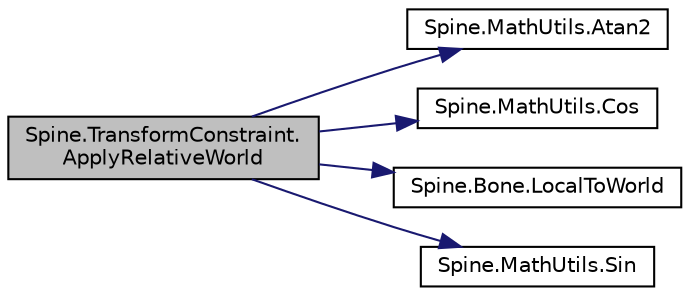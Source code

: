digraph "Spine.TransformConstraint.ApplyRelativeWorld"
{
 // LATEX_PDF_SIZE
  edge [fontname="Helvetica",fontsize="10",labelfontname="Helvetica",labelfontsize="10"];
  node [fontname="Helvetica",fontsize="10",shape=record];
  rankdir="LR";
  Node1 [label="Spine.TransformConstraint.\lApplyRelativeWorld",height=0.2,width=0.4,color="black", fillcolor="grey75", style="filled", fontcolor="black",tooltip=" "];
  Node1 -> Node2 [color="midnightblue",fontsize="10",style="solid",fontname="Helvetica"];
  Node2 [label="Spine.MathUtils.Atan2",height=0.2,width=0.4,color="black", fillcolor="white", style="filled",URL="$class_spine_1_1_math_utils.html#a3e98f9d30d651fcde8320c2bdaa41f74",tooltip="Returns atan2 in radians, faster but less accurate than Math.Atan2. Average error of 0...."];
  Node1 -> Node3 [color="midnightblue",fontsize="10",style="solid",fontname="Helvetica"];
  Node3 [label="Spine.MathUtils.Cos",height=0.2,width=0.4,color="black", fillcolor="white", style="filled",URL="$class_spine_1_1_math_utils.html#a5a54380abac57117f618e55d51c8ffd3",tooltip="Returns the cosine in radians from a lookup table."];
  Node1 -> Node4 [color="midnightblue",fontsize="10",style="solid",fontname="Helvetica"];
  Node4 [label="Spine.Bone.LocalToWorld",height=0.2,width=0.4,color="black", fillcolor="white", style="filled",URL="$class_spine_1_1_bone.html#a42e6bcd5d837faec67110fe71087be3a",tooltip=" "];
  Node1 -> Node5 [color="midnightblue",fontsize="10",style="solid",fontname="Helvetica"];
  Node5 [label="Spine.MathUtils.Sin",height=0.2,width=0.4,color="black", fillcolor="white", style="filled",URL="$class_spine_1_1_math_utils.html#a28ddf17f11f78969b5dc2d7588071d7b",tooltip="Returns the sine in radians from a lookup table."];
}
